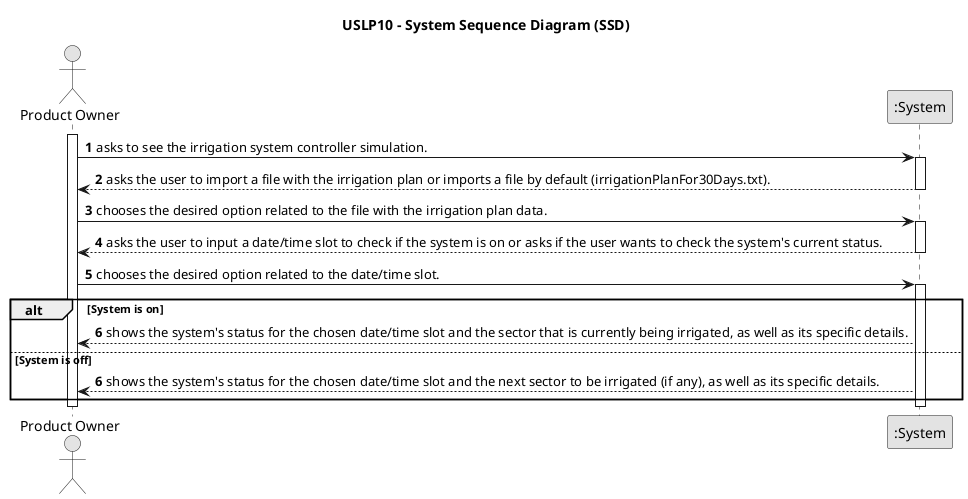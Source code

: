@startuml
skinparam monochrome true
skinparam packageStyle rectangle
skinparam shadowing false

title USLP10 - System Sequence Diagram (SSD)

autonumber

actor "Product Owner" as ProductOwner
participant ":System" as System

activate ProductOwner

    ProductOwner -> System: asks to see the irrigation system controller simulation.
    activate System

        System --> ProductOwner: asks the user to import a file with the irrigation plan or imports a file by default (irrigationPlanFor30Days.txt).
    deactivate System

    ProductOwner -> System: chooses the desired option related to the file with the irrigation plan data.
    activate System

        System --> ProductOwner: asks the user to input a date/time slot to check if the system is on or asks if the user wants to check the system's current status.
    deactivate System

    ProductOwner -> System: chooses the desired option related to the date/time slot.
    activate System

        alt System is on
            System --> ProductOwner: shows the system's status for the chosen date/time slot and the sector that is currently being irrigated, as well as its specific details.
        else System is off
            autonumber 6
            System --> ProductOwner: shows the system's status for the chosen date/time slot and the next sector to be irrigated (if any), as well as its specific details.
        end
    deactivate System

deactivate ProductOwner

@enduml